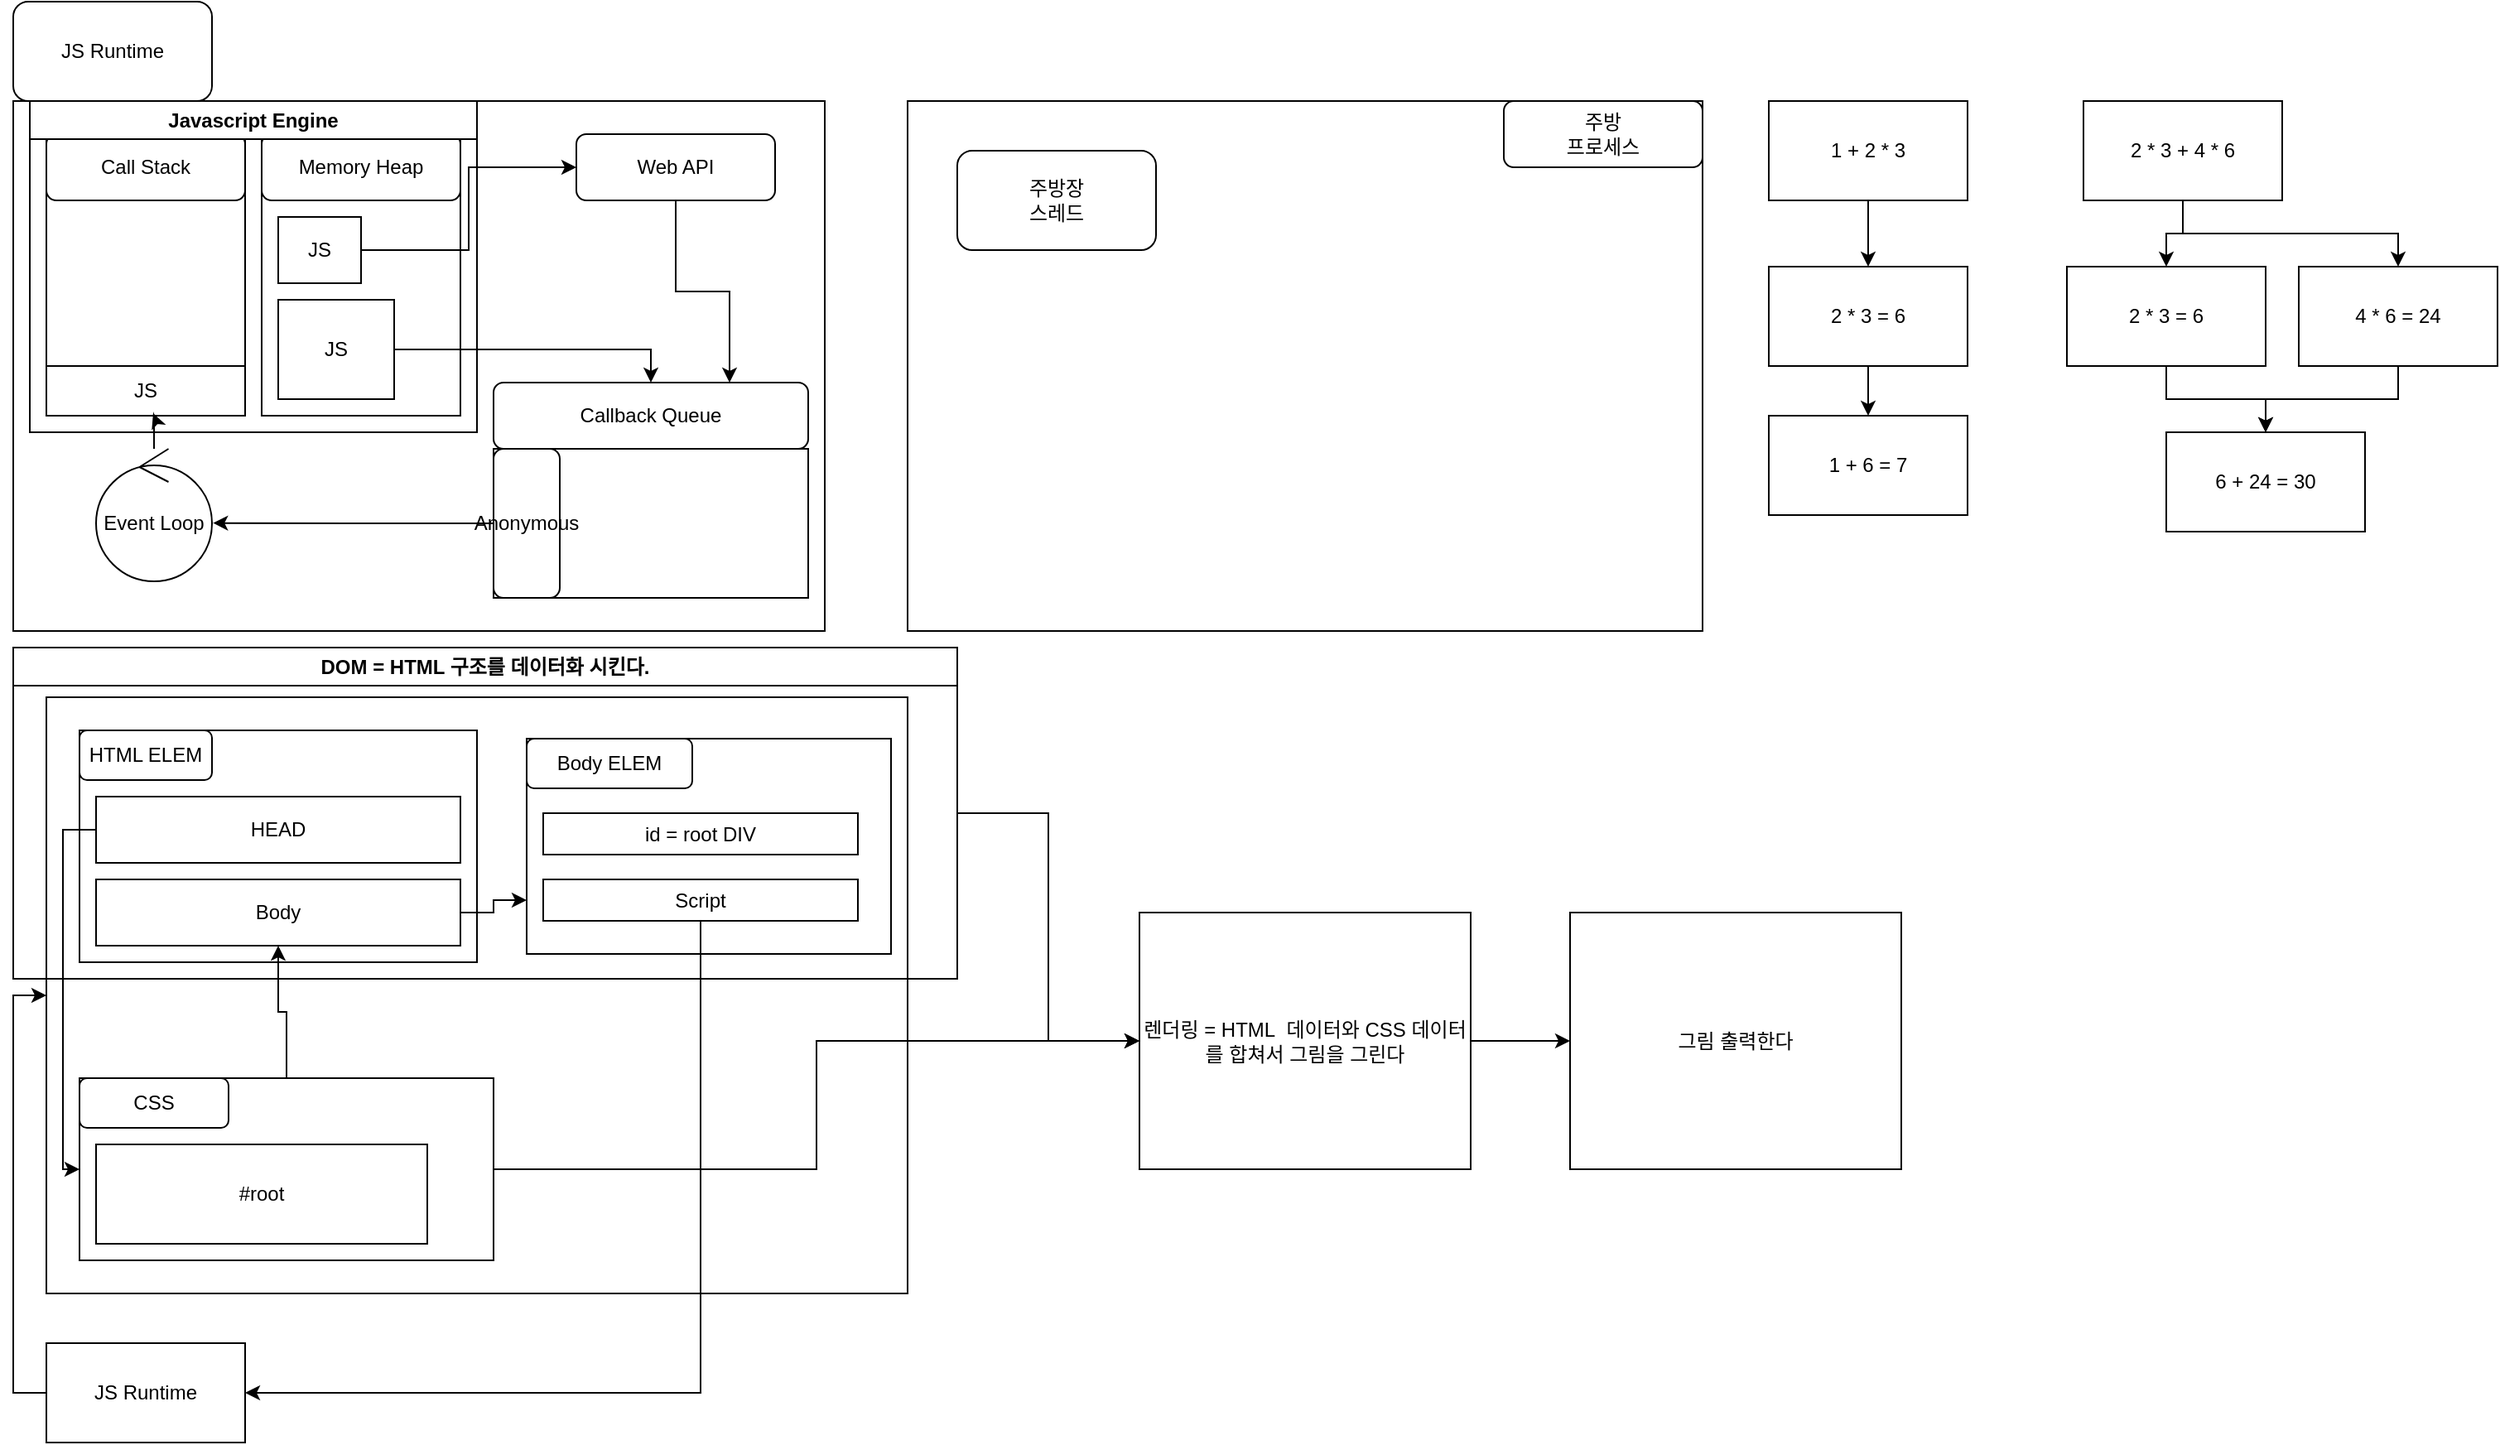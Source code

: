 <mxfile version="21.5.0" type="device">
  <diagram name="페이지-1" id="LRV9yE4w53HvQbfg9ijL">
    <mxGraphModel dx="805" dy="493" grid="1" gridSize="10" guides="1" tooltips="1" connect="1" arrows="1" fold="1" page="1" pageScale="1" pageWidth="827" pageHeight="1169" math="0" shadow="0">
      <root>
        <mxCell id="0" />
        <mxCell id="1" parent="0" />
        <mxCell id="JSBXhnSBdoEHyfM7yJ-U-1" value="" style="rounded=0;whiteSpace=wrap;html=1;" vertex="1" parent="1">
          <mxGeometry x="20" y="80" width="490" height="320" as="geometry" />
        </mxCell>
        <mxCell id="JSBXhnSBdoEHyfM7yJ-U-2" value="JS Runtime" style="rounded=1;whiteSpace=wrap;html=1;" vertex="1" parent="1">
          <mxGeometry x="20" y="20" width="120" height="60" as="geometry" />
        </mxCell>
        <mxCell id="JSBXhnSBdoEHyfM7yJ-U-3" value="" style="rounded=0;whiteSpace=wrap;html=1;" vertex="1" parent="1">
          <mxGeometry x="170" y="100" width="120" height="170" as="geometry" />
        </mxCell>
        <mxCell id="JSBXhnSBdoEHyfM7yJ-U-4" value="Memory Heap" style="rounded=1;whiteSpace=wrap;html=1;" vertex="1" parent="1">
          <mxGeometry x="170" y="100" width="120" height="40" as="geometry" />
        </mxCell>
        <mxCell id="JSBXhnSBdoEHyfM7yJ-U-20" style="edgeStyle=orthogonalEdgeStyle;rounded=0;orthogonalLoop=1;jettySize=auto;html=1;exitX=1;exitY=0.5;exitDx=0;exitDy=0;entryX=0.5;entryY=0;entryDx=0;entryDy=0;" edge="1" parent="1" source="JSBXhnSBdoEHyfM7yJ-U-5" target="JSBXhnSBdoEHyfM7yJ-U-19">
          <mxGeometry relative="1" as="geometry" />
        </mxCell>
        <mxCell id="JSBXhnSBdoEHyfM7yJ-U-5" value="JS" style="rounded=0;whiteSpace=wrap;html=1;" vertex="1" parent="1">
          <mxGeometry x="180" y="200" width="70" height="60" as="geometry" />
        </mxCell>
        <mxCell id="JSBXhnSBdoEHyfM7yJ-U-7" value="" style="rounded=0;whiteSpace=wrap;html=1;" vertex="1" parent="1">
          <mxGeometry x="40" y="100" width="120" height="170" as="geometry" />
        </mxCell>
        <mxCell id="JSBXhnSBdoEHyfM7yJ-U-6" value="Call Stack" style="rounded=1;whiteSpace=wrap;html=1;" vertex="1" parent="1">
          <mxGeometry x="40" y="100" width="120" height="40" as="geometry" />
        </mxCell>
        <mxCell id="JSBXhnSBdoEHyfM7yJ-U-8" value="JS" style="rounded=0;whiteSpace=wrap;html=1;" vertex="1" parent="1">
          <mxGeometry x="40" y="240" width="120" height="30" as="geometry" />
        </mxCell>
        <mxCell id="JSBXhnSBdoEHyfM7yJ-U-21" style="edgeStyle=orthogonalEdgeStyle;rounded=0;orthogonalLoop=1;jettySize=auto;html=1;entryX=0.537;entryY=0.954;entryDx=0;entryDy=0;entryPerimeter=0;" edge="1" parent="1" source="JSBXhnSBdoEHyfM7yJ-U-9" target="JSBXhnSBdoEHyfM7yJ-U-8">
          <mxGeometry relative="1" as="geometry" />
        </mxCell>
        <mxCell id="JSBXhnSBdoEHyfM7yJ-U-9" value="Event Loop" style="ellipse;shape=umlControl;whiteSpace=wrap;html=1;" vertex="1" parent="1">
          <mxGeometry x="70" y="290" width="70" height="80" as="geometry" />
        </mxCell>
        <mxCell id="JSBXhnSBdoEHyfM7yJ-U-24" style="edgeStyle=orthogonalEdgeStyle;rounded=0;orthogonalLoop=1;jettySize=auto;html=1;exitX=0.5;exitY=1;exitDx=0;exitDy=0;entryX=0.75;entryY=0;entryDx=0;entryDy=0;" edge="1" parent="1" source="JSBXhnSBdoEHyfM7yJ-U-11" target="JSBXhnSBdoEHyfM7yJ-U-19">
          <mxGeometry relative="1" as="geometry" />
        </mxCell>
        <mxCell id="JSBXhnSBdoEHyfM7yJ-U-11" value="Web API" style="rounded=1;whiteSpace=wrap;html=1;" vertex="1" parent="1">
          <mxGeometry x="360" y="100" width="120" height="40" as="geometry" />
        </mxCell>
        <mxCell id="JSBXhnSBdoEHyfM7yJ-U-13" value="" style="rounded=0;whiteSpace=wrap;html=1;" vertex="1" parent="1">
          <mxGeometry x="310" y="290" width="190" height="90" as="geometry" />
        </mxCell>
        <mxCell id="JSBXhnSBdoEHyfM7yJ-U-18" style="edgeStyle=orthogonalEdgeStyle;rounded=0;orthogonalLoop=1;jettySize=auto;html=1;exitX=0;exitY=0.5;exitDx=0;exitDy=0;entryX=1.009;entryY=0.56;entryDx=0;entryDy=0;entryPerimeter=0;" edge="1" parent="1" source="JSBXhnSBdoEHyfM7yJ-U-17" target="JSBXhnSBdoEHyfM7yJ-U-9">
          <mxGeometry relative="1" as="geometry" />
        </mxCell>
        <mxCell id="JSBXhnSBdoEHyfM7yJ-U-17" value="Anonymous" style="rounded=1;whiteSpace=wrap;html=1;" vertex="1" parent="1">
          <mxGeometry x="310" y="290" width="40" height="90" as="geometry" />
        </mxCell>
        <mxCell id="JSBXhnSBdoEHyfM7yJ-U-19" value="Callback Queue" style="rounded=1;whiteSpace=wrap;html=1;" vertex="1" parent="1">
          <mxGeometry x="310" y="250" width="190" height="40" as="geometry" />
        </mxCell>
        <mxCell id="JSBXhnSBdoEHyfM7yJ-U-23" style="edgeStyle=orthogonalEdgeStyle;rounded=0;orthogonalLoop=1;jettySize=auto;html=1;exitX=1;exitY=0.5;exitDx=0;exitDy=0;entryX=0;entryY=0.5;entryDx=0;entryDy=0;" edge="1" parent="1" source="JSBXhnSBdoEHyfM7yJ-U-22" target="JSBXhnSBdoEHyfM7yJ-U-11">
          <mxGeometry relative="1" as="geometry" />
        </mxCell>
        <mxCell id="JSBXhnSBdoEHyfM7yJ-U-22" value="JS" style="rounded=0;whiteSpace=wrap;html=1;" vertex="1" parent="1">
          <mxGeometry x="180" y="150" width="50" height="40" as="geometry" />
        </mxCell>
        <mxCell id="JSBXhnSBdoEHyfM7yJ-U-25" value="Javascript Engine" style="swimlane;whiteSpace=wrap;html=1;" vertex="1" parent="1">
          <mxGeometry x="30" y="80" width="270" height="200" as="geometry" />
        </mxCell>
        <mxCell id="JSBXhnSBdoEHyfM7yJ-U-26" value="" style="rounded=0;whiteSpace=wrap;html=1;" vertex="1" parent="1">
          <mxGeometry x="560" y="80" width="480" height="320" as="geometry" />
        </mxCell>
        <mxCell id="JSBXhnSBdoEHyfM7yJ-U-27" value="주방장&lt;br&gt;스레드" style="rounded=1;whiteSpace=wrap;html=1;" vertex="1" parent="1">
          <mxGeometry x="590" y="110" width="120" height="60" as="geometry" />
        </mxCell>
        <mxCell id="JSBXhnSBdoEHyfM7yJ-U-28" value="주방&lt;br&gt;프로세스" style="rounded=1;whiteSpace=wrap;html=1;" vertex="1" parent="1">
          <mxGeometry x="920" y="80" width="120" height="40" as="geometry" />
        </mxCell>
        <mxCell id="JSBXhnSBdoEHyfM7yJ-U-32" style="edgeStyle=orthogonalEdgeStyle;rounded=0;orthogonalLoop=1;jettySize=auto;html=1;exitX=0.5;exitY=1;exitDx=0;exitDy=0;entryX=0.5;entryY=0;entryDx=0;entryDy=0;" edge="1" parent="1" source="JSBXhnSBdoEHyfM7yJ-U-30" target="JSBXhnSBdoEHyfM7yJ-U-31">
          <mxGeometry relative="1" as="geometry" />
        </mxCell>
        <mxCell id="JSBXhnSBdoEHyfM7yJ-U-30" value="1 + 2 * 3" style="rounded=0;whiteSpace=wrap;html=1;" vertex="1" parent="1">
          <mxGeometry x="1080" y="80" width="120" height="60" as="geometry" />
        </mxCell>
        <mxCell id="JSBXhnSBdoEHyfM7yJ-U-34" style="edgeStyle=orthogonalEdgeStyle;rounded=0;orthogonalLoop=1;jettySize=auto;html=1;exitX=0.5;exitY=1;exitDx=0;exitDy=0;entryX=0.5;entryY=0;entryDx=0;entryDy=0;" edge="1" parent="1" source="JSBXhnSBdoEHyfM7yJ-U-31" target="JSBXhnSBdoEHyfM7yJ-U-33">
          <mxGeometry relative="1" as="geometry" />
        </mxCell>
        <mxCell id="JSBXhnSBdoEHyfM7yJ-U-31" value="2 * 3 = 6" style="rounded=0;whiteSpace=wrap;html=1;" vertex="1" parent="1">
          <mxGeometry x="1080" y="180" width="120" height="60" as="geometry" />
        </mxCell>
        <mxCell id="JSBXhnSBdoEHyfM7yJ-U-33" value="1 + 6 = 7" style="rounded=0;whiteSpace=wrap;html=1;" vertex="1" parent="1">
          <mxGeometry x="1080" y="270" width="120" height="60" as="geometry" />
        </mxCell>
        <mxCell id="JSBXhnSBdoEHyfM7yJ-U-38" style="edgeStyle=orthogonalEdgeStyle;rounded=0;orthogonalLoop=1;jettySize=auto;html=1;exitX=0.5;exitY=1;exitDx=0;exitDy=0;entryX=0.5;entryY=0;entryDx=0;entryDy=0;" edge="1" parent="1" source="JSBXhnSBdoEHyfM7yJ-U-35" target="JSBXhnSBdoEHyfM7yJ-U-36">
          <mxGeometry relative="1" as="geometry" />
        </mxCell>
        <mxCell id="JSBXhnSBdoEHyfM7yJ-U-39" style="edgeStyle=orthogonalEdgeStyle;rounded=0;orthogonalLoop=1;jettySize=auto;html=1;exitX=0.5;exitY=1;exitDx=0;exitDy=0;" edge="1" parent="1" source="JSBXhnSBdoEHyfM7yJ-U-35" target="JSBXhnSBdoEHyfM7yJ-U-37">
          <mxGeometry relative="1" as="geometry" />
        </mxCell>
        <mxCell id="JSBXhnSBdoEHyfM7yJ-U-35" value="2 * 3 + 4 * 6" style="rounded=0;whiteSpace=wrap;html=1;" vertex="1" parent="1">
          <mxGeometry x="1270" y="80" width="120" height="60" as="geometry" />
        </mxCell>
        <mxCell id="JSBXhnSBdoEHyfM7yJ-U-41" style="edgeStyle=orthogonalEdgeStyle;rounded=0;orthogonalLoop=1;jettySize=auto;html=1;exitX=0.5;exitY=1;exitDx=0;exitDy=0;entryX=0.5;entryY=0;entryDx=0;entryDy=0;" edge="1" parent="1" source="JSBXhnSBdoEHyfM7yJ-U-36" target="JSBXhnSBdoEHyfM7yJ-U-40">
          <mxGeometry relative="1" as="geometry" />
        </mxCell>
        <mxCell id="JSBXhnSBdoEHyfM7yJ-U-36" value="2 * 3 = 6" style="rounded=0;whiteSpace=wrap;html=1;" vertex="1" parent="1">
          <mxGeometry x="1260" y="180" width="120" height="60" as="geometry" />
        </mxCell>
        <mxCell id="JSBXhnSBdoEHyfM7yJ-U-42" style="edgeStyle=orthogonalEdgeStyle;rounded=0;orthogonalLoop=1;jettySize=auto;html=1;exitX=0.5;exitY=1;exitDx=0;exitDy=0;entryX=0.5;entryY=0;entryDx=0;entryDy=0;" edge="1" parent="1" source="JSBXhnSBdoEHyfM7yJ-U-37" target="JSBXhnSBdoEHyfM7yJ-U-40">
          <mxGeometry relative="1" as="geometry" />
        </mxCell>
        <mxCell id="JSBXhnSBdoEHyfM7yJ-U-37" value="4 * 6 = 24" style="rounded=0;whiteSpace=wrap;html=1;" vertex="1" parent="1">
          <mxGeometry x="1400" y="180" width="120" height="60" as="geometry" />
        </mxCell>
        <mxCell id="JSBXhnSBdoEHyfM7yJ-U-40" value="6 + 24 = 30" style="rounded=0;whiteSpace=wrap;html=1;" vertex="1" parent="1">
          <mxGeometry x="1320" y="280" width="120" height="60" as="geometry" />
        </mxCell>
        <mxCell id="JSBXhnSBdoEHyfM7yJ-U-43" value="" style="rounded=0;whiteSpace=wrap;html=1;" vertex="1" parent="1">
          <mxGeometry x="40" y="440" width="520" height="360" as="geometry" />
        </mxCell>
        <mxCell id="JSBXhnSBdoEHyfM7yJ-U-44" value="" style="rounded=0;whiteSpace=wrap;html=1;" vertex="1" parent="1">
          <mxGeometry x="60" y="460" width="240" height="140" as="geometry" />
        </mxCell>
        <mxCell id="JSBXhnSBdoEHyfM7yJ-U-45" value="HTML ELEM" style="rounded=1;whiteSpace=wrap;html=1;" vertex="1" parent="1">
          <mxGeometry x="60" y="460" width="80" height="30" as="geometry" />
        </mxCell>
        <mxCell id="JSBXhnSBdoEHyfM7yJ-U-48" style="edgeStyle=orthogonalEdgeStyle;rounded=0;orthogonalLoop=1;jettySize=auto;html=1;exitX=0;exitY=0.5;exitDx=0;exitDy=0;entryX=0;entryY=0.5;entryDx=0;entryDy=0;" edge="1" parent="1" source="JSBXhnSBdoEHyfM7yJ-U-46" target="JSBXhnSBdoEHyfM7yJ-U-47">
          <mxGeometry relative="1" as="geometry" />
        </mxCell>
        <mxCell id="JSBXhnSBdoEHyfM7yJ-U-46" value="HEAD" style="rounded=0;whiteSpace=wrap;html=1;" vertex="1" parent="1">
          <mxGeometry x="70" y="500" width="220" height="40" as="geometry" />
        </mxCell>
        <mxCell id="JSBXhnSBdoEHyfM7yJ-U-51" style="edgeStyle=orthogonalEdgeStyle;rounded=0;orthogonalLoop=1;jettySize=auto;html=1;exitX=0.5;exitY=0;exitDx=0;exitDy=0;entryX=0.5;entryY=1;entryDx=0;entryDy=0;" edge="1" parent="1" source="JSBXhnSBdoEHyfM7yJ-U-47" target="JSBXhnSBdoEHyfM7yJ-U-52">
          <mxGeometry relative="1" as="geometry">
            <mxPoint x="180" y="640" as="targetPoint" />
          </mxGeometry>
        </mxCell>
        <mxCell id="JSBXhnSBdoEHyfM7yJ-U-64" style="edgeStyle=orthogonalEdgeStyle;rounded=0;orthogonalLoop=1;jettySize=auto;html=1;exitX=1;exitY=0.5;exitDx=0;exitDy=0;entryX=0;entryY=0.5;entryDx=0;entryDy=0;" edge="1" parent="1" source="JSBXhnSBdoEHyfM7yJ-U-47" target="JSBXhnSBdoEHyfM7yJ-U-62">
          <mxGeometry relative="1" as="geometry" />
        </mxCell>
        <mxCell id="JSBXhnSBdoEHyfM7yJ-U-47" value="" style="rounded=0;whiteSpace=wrap;html=1;" vertex="1" parent="1">
          <mxGeometry x="60" y="670" width="250" height="110" as="geometry" />
        </mxCell>
        <mxCell id="JSBXhnSBdoEHyfM7yJ-U-49" value="CSS" style="rounded=1;whiteSpace=wrap;html=1;" vertex="1" parent="1">
          <mxGeometry x="60" y="670" width="90" height="30" as="geometry" />
        </mxCell>
        <mxCell id="JSBXhnSBdoEHyfM7yJ-U-50" value="#root" style="rounded=0;whiteSpace=wrap;html=1;" vertex="1" parent="1">
          <mxGeometry x="70" y="710" width="200" height="60" as="geometry" />
        </mxCell>
        <mxCell id="JSBXhnSBdoEHyfM7yJ-U-55" style="edgeStyle=orthogonalEdgeStyle;rounded=0;orthogonalLoop=1;jettySize=auto;html=1;exitX=1;exitY=0.5;exitDx=0;exitDy=0;entryX=0;entryY=0.75;entryDx=0;entryDy=0;" edge="1" parent="1" source="JSBXhnSBdoEHyfM7yJ-U-52" target="JSBXhnSBdoEHyfM7yJ-U-53">
          <mxGeometry relative="1" as="geometry" />
        </mxCell>
        <mxCell id="JSBXhnSBdoEHyfM7yJ-U-52" value="Body" style="rounded=0;whiteSpace=wrap;html=1;" vertex="1" parent="1">
          <mxGeometry x="70" y="550" width="220" height="40" as="geometry" />
        </mxCell>
        <mxCell id="JSBXhnSBdoEHyfM7yJ-U-53" value="" style="rounded=0;whiteSpace=wrap;html=1;" vertex="1" parent="1">
          <mxGeometry x="330" y="465" width="220" height="130" as="geometry" />
        </mxCell>
        <mxCell id="JSBXhnSBdoEHyfM7yJ-U-54" value="Body ELEM" style="rounded=1;whiteSpace=wrap;html=1;" vertex="1" parent="1">
          <mxGeometry x="330" y="465" width="100" height="30" as="geometry" />
        </mxCell>
        <mxCell id="JSBXhnSBdoEHyfM7yJ-U-56" value="id = root DIV" style="rounded=0;whiteSpace=wrap;html=1;" vertex="1" parent="1">
          <mxGeometry x="340" y="510" width="190" height="25" as="geometry" />
        </mxCell>
        <mxCell id="JSBXhnSBdoEHyfM7yJ-U-59" style="edgeStyle=orthogonalEdgeStyle;rounded=0;orthogonalLoop=1;jettySize=auto;html=1;exitX=0.5;exitY=1;exitDx=0;exitDy=0;entryX=1;entryY=0.5;entryDx=0;entryDy=0;" edge="1" parent="1" source="JSBXhnSBdoEHyfM7yJ-U-57" target="JSBXhnSBdoEHyfM7yJ-U-58">
          <mxGeometry relative="1" as="geometry" />
        </mxCell>
        <mxCell id="JSBXhnSBdoEHyfM7yJ-U-57" value="Script" style="rounded=0;whiteSpace=wrap;html=1;" vertex="1" parent="1">
          <mxGeometry x="340" y="550" width="190" height="25" as="geometry" />
        </mxCell>
        <mxCell id="JSBXhnSBdoEHyfM7yJ-U-60" style="edgeStyle=orthogonalEdgeStyle;rounded=0;orthogonalLoop=1;jettySize=auto;html=1;exitX=0;exitY=0.5;exitDx=0;exitDy=0;entryX=0;entryY=0.5;entryDx=0;entryDy=0;" edge="1" parent="1" source="JSBXhnSBdoEHyfM7yJ-U-58" target="JSBXhnSBdoEHyfM7yJ-U-43">
          <mxGeometry relative="1" as="geometry" />
        </mxCell>
        <mxCell id="JSBXhnSBdoEHyfM7yJ-U-58" value="JS Runtime" style="rounded=0;whiteSpace=wrap;html=1;" vertex="1" parent="1">
          <mxGeometry x="40" y="830" width="120" height="60" as="geometry" />
        </mxCell>
        <mxCell id="JSBXhnSBdoEHyfM7yJ-U-63" style="edgeStyle=orthogonalEdgeStyle;rounded=0;orthogonalLoop=1;jettySize=auto;html=1;exitX=1;exitY=0.5;exitDx=0;exitDy=0;" edge="1" parent="1" source="JSBXhnSBdoEHyfM7yJ-U-61" target="JSBXhnSBdoEHyfM7yJ-U-62">
          <mxGeometry relative="1" as="geometry" />
        </mxCell>
        <mxCell id="JSBXhnSBdoEHyfM7yJ-U-61" value="DOM = HTML 구조를 데이터화 시킨다." style="swimlane;whiteSpace=wrap;html=1;" vertex="1" parent="1">
          <mxGeometry x="20" y="410" width="570" height="200" as="geometry" />
        </mxCell>
        <mxCell id="JSBXhnSBdoEHyfM7yJ-U-66" style="edgeStyle=orthogonalEdgeStyle;rounded=0;orthogonalLoop=1;jettySize=auto;html=1;exitX=1;exitY=0.5;exitDx=0;exitDy=0;" edge="1" parent="1" source="JSBXhnSBdoEHyfM7yJ-U-62" target="JSBXhnSBdoEHyfM7yJ-U-65">
          <mxGeometry relative="1" as="geometry" />
        </mxCell>
        <mxCell id="JSBXhnSBdoEHyfM7yJ-U-62" value="렌더링 = HTML&amp;nbsp; 데이터와 CSS 데이터를 합쳐서 그림을 그린다" style="rounded=0;whiteSpace=wrap;html=1;" vertex="1" parent="1">
          <mxGeometry x="700" y="570" width="200" height="155" as="geometry" />
        </mxCell>
        <mxCell id="JSBXhnSBdoEHyfM7yJ-U-65" value="그림 출력한다" style="rounded=0;whiteSpace=wrap;html=1;" vertex="1" parent="1">
          <mxGeometry x="960" y="570" width="200" height="155" as="geometry" />
        </mxCell>
      </root>
    </mxGraphModel>
  </diagram>
</mxfile>
